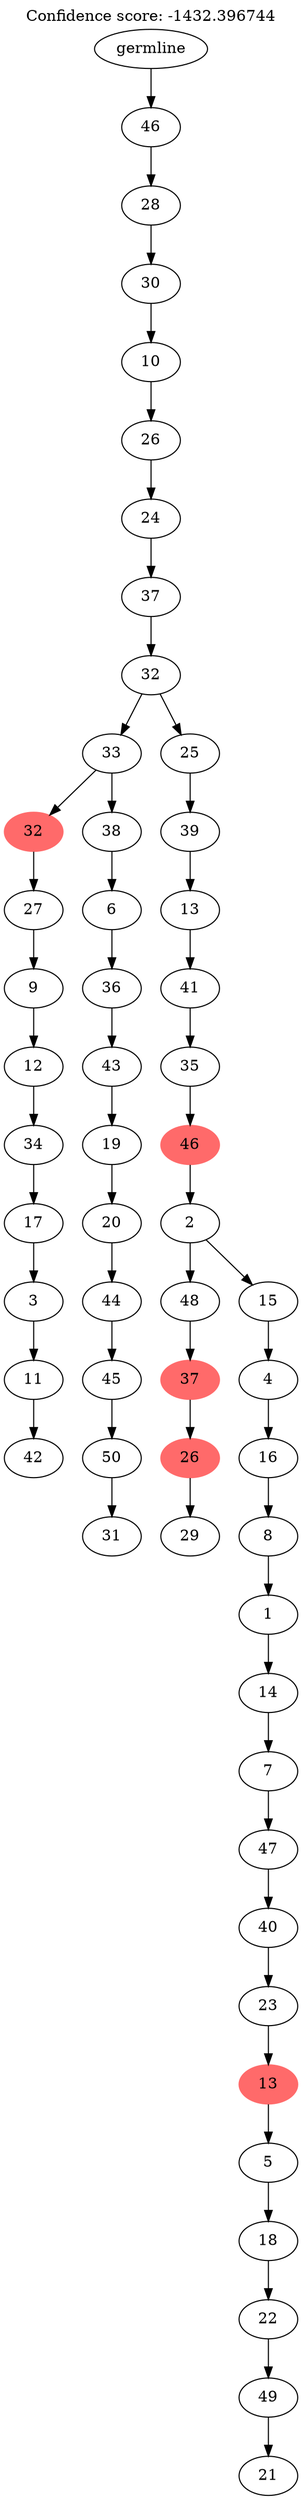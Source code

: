digraph g {
	"54" -> "55";
	"55" [label="42"];
	"53" -> "54";
	"54" [label="11"];
	"52" -> "53";
	"53" [label="3"];
	"51" -> "52";
	"52" [label="17"];
	"50" -> "51";
	"51" [label="34"];
	"49" -> "50";
	"50" [label="12"];
	"48" -> "49";
	"49" [label="9"];
	"47" -> "48";
	"48" [label="27"];
	"45" -> "46";
	"46" [label="31"];
	"44" -> "45";
	"45" [label="50"];
	"43" -> "44";
	"44" [label="45"];
	"42" -> "43";
	"43" [label="44"];
	"41" -> "42";
	"42" [label="20"];
	"40" -> "41";
	"41" [label="19"];
	"39" -> "40";
	"40" [label="43"];
	"38" -> "39";
	"39" [label="36"];
	"37" -> "38";
	"38" [label="6"];
	"36" -> "37";
	"37" [label="38"];
	"36" -> "47";
	"47" [color=indianred1, style=filled, label="32"];
	"34" -> "35";
	"35" [label="29"];
	"33" -> "34";
	"34" [color=indianred1, style=filled, label="26"];
	"32" -> "33";
	"33" [color=indianred1, style=filled, label="37"];
	"30" -> "31";
	"31" [label="21"];
	"29" -> "30";
	"30" [label="49"];
	"28" -> "29";
	"29" [label="22"];
	"27" -> "28";
	"28" [label="18"];
	"26" -> "27";
	"27" [label="5"];
	"25" -> "26";
	"26" [color=indianred1, style=filled, label="13"];
	"24" -> "25";
	"25" [label="23"];
	"23" -> "24";
	"24" [label="40"];
	"22" -> "23";
	"23" [label="47"];
	"21" -> "22";
	"22" [label="7"];
	"20" -> "21";
	"21" [label="14"];
	"19" -> "20";
	"20" [label="1"];
	"18" -> "19";
	"19" [label="8"];
	"17" -> "18";
	"18" [label="16"];
	"16" -> "17";
	"17" [label="4"];
	"15" -> "16";
	"16" [label="15"];
	"15" -> "32";
	"32" [label="48"];
	"14" -> "15";
	"15" [label="2"];
	"13" -> "14";
	"14" [color=indianred1, style=filled, label="46"];
	"12" -> "13";
	"13" [label="35"];
	"11" -> "12";
	"12" [label="41"];
	"10" -> "11";
	"11" [label="13"];
	"9" -> "10";
	"10" [label="39"];
	"8" -> "9";
	"9" [label="25"];
	"8" -> "36";
	"36" [label="33"];
	"7" -> "8";
	"8" [label="32"];
	"6" -> "7";
	"7" [label="37"];
	"5" -> "6";
	"6" [label="24"];
	"4" -> "5";
	"5" [label="26"];
	"3" -> "4";
	"4" [label="10"];
	"2" -> "3";
	"3" [label="30"];
	"1" -> "2";
	"2" [label="28"];
	"0" -> "1";
	"1" [label="46"];
	"0" [label="germline"];
	labelloc="t";
	label="Confidence score: -1432.396744";
}
